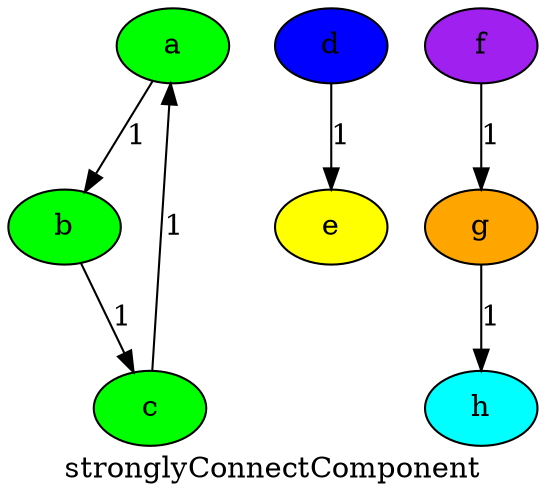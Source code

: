 digraph {
	a [fillcolor = green, style = filled];
	b [fillcolor = green, style = filled];
	c [fillcolor = green, style = filled];
	d [fillcolor = blue, style = filled];
	e [fillcolor = yellow, style = filled];
	f [fillcolor = purple, style = filled];
	g [fillcolor = orange, style = filled];
	h [fillcolor = aqua, style = filled];
a -> b[label = 1];
b -> c[label = 1];
c -> a[label = 1];
d -> e[label = 1];
f -> g[label = 1];
g -> h[label = 1];
label=stronglyConnectComponent}
